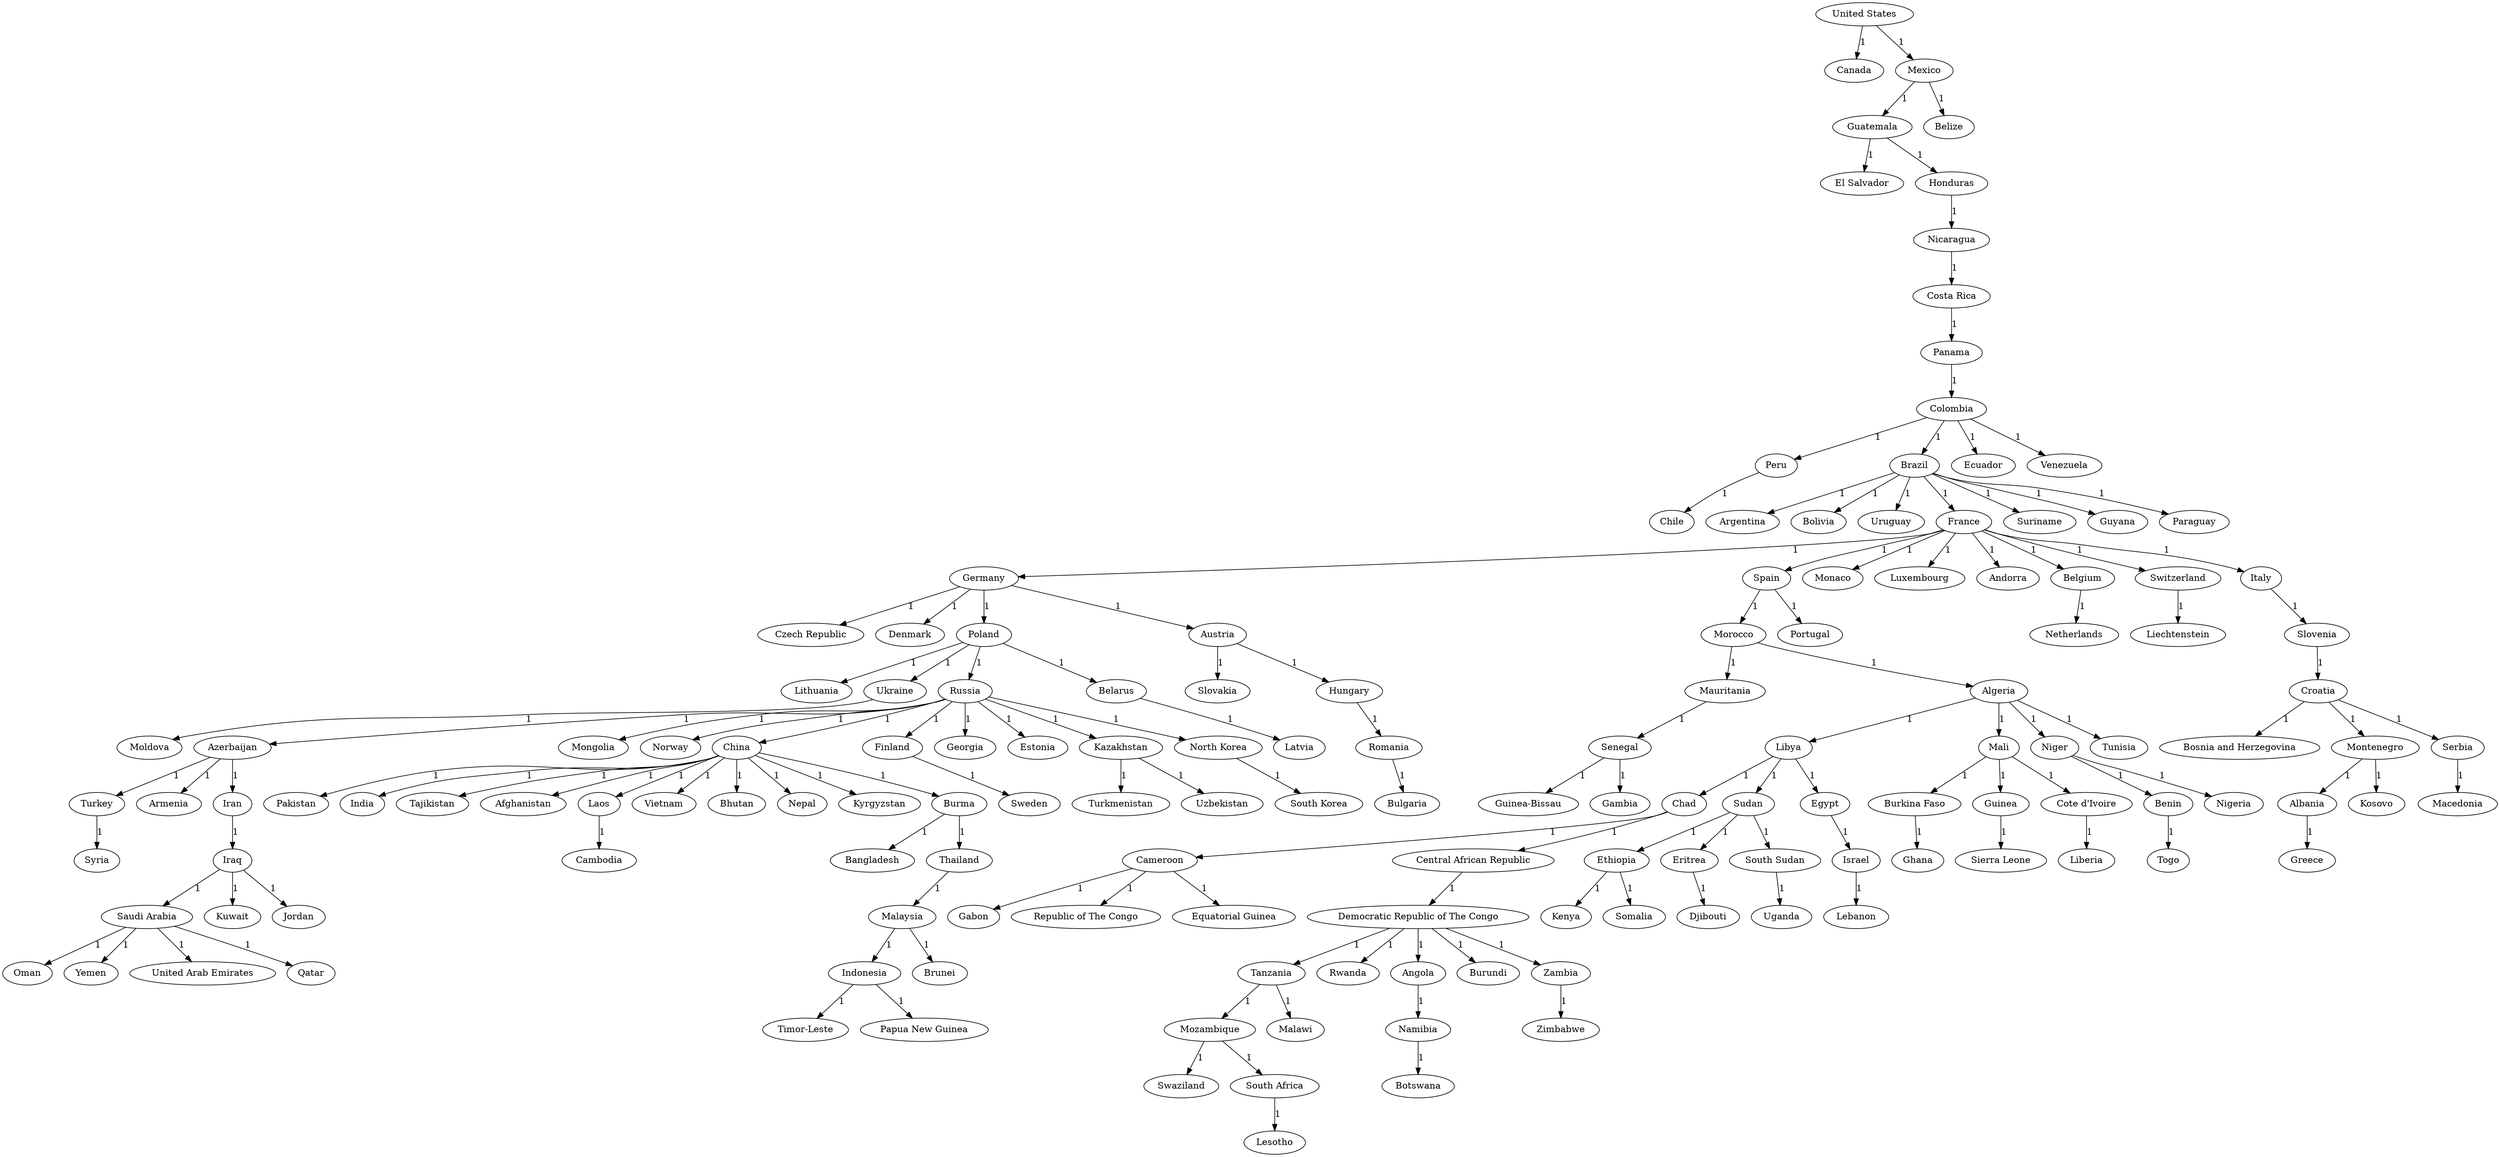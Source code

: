 digraph graphname {
Canada;
Turkmenistan;
Lithuania;
Cambodia;
Ethiopia;
Swaziland;
Argentina;
Bolivia;
Cameroon;
"Burkina Faso";
Ghana;
"Saudi Arabia";
Slovenia;
Guatemala;
"Bosnia and Herzegovina";
Guinea;
Germany;
Spain;
Liberia;
Netherlands;
Oman;
Tanzania;
Gabon;
Monaco;
Yemen;
Pakistan;
Albania;
"United Arab Emirates";
Uruguay;
India;
Azerbaijan;
Lesotho;
Kenya;
"South Korea";
Tajikistan;
Turkey;
Afghanistan;
"Czech Republic";
Mauritania;
Mongolia;
France;
Rwanda;
Slovakia;
Somalia;
Peru;
Laos;
Norway;
"Cote d'Ivoire";
Benin;
"Democratic Republic of The Congo";
Montenegro;
Togo;
China;
Armenia;
Ukraine;
Finland;
Libya;
Indonesia;
"Central African Republic";
"Republic of The Congo";
"United States";
Liechtenstein;
Vietnam;
Mali;
Russia;
Bulgaria;
Romania;
Angola;
Chad;
"South Africa";
Sweden;
Malaysia;
Senegal;
Mozambique;
Uganda;
Hungary;
Niger;
Brazil;
Kuwait;
Panama;
"Costa Rica";
Luxembourg;
Andorra;
Nigeria;
Ecuador;
Bangladesh;
Brunei;
Belarus;
Iran;
Algeria;
"El Salvador";
Chile;
Belgium;
Thailand;
Belize;
"Sierra Leone";
Georgia;
Denmark;
Poland;
Moldova;
Morocco;
Croatia;
"Guinea-Bissau";
Switzerland;
Iraq;
Portugal;
Estonia;
Kosovo;
Mexico;
Lebanon;
Uzbekistan;
Tunisia;
Djibouti;
"Timor-Leste";
Colombia;
Burundi;
Nicaragua;
Qatar;
Italy;
Bhutan;
Sudan;
Nepal;
Suriname;
Venezuela;
Israel;
Zambia;
Austria;
"Papua New Guinea";
Malawi;
Zimbabwe;
Jordan;
Gambia;
Kazakhstan;
Eritrea;
Kyrgyzstan;
Macedonia;
"North Korea";
Latvia;
"South Sudan";
Guyana;
Syria;
Burma;
Honduras;
"Equatorial Guinea";
Egypt;
Serbia;
Greece;
Paraguay;
Namibia;
Botswana;
Ethiopia -> Kenya  [weight=1, label=1];
Ethiopia -> Somalia  [weight=1, label=1];
Cameroon -> Gabon  [weight=1, label=1];
Cameroon -> "Republic of The Congo"  [weight=1, label=1];
Cameroon -> "Equatorial Guinea"  [weight=1, label=1];
"Burkina Faso" -> Ghana  [weight=1, label=1];
"Saudi Arabia" -> Oman  [weight=1, label=1];
"Saudi Arabia" -> Yemen  [weight=1, label=1];
"Saudi Arabia" -> "United Arab Emirates"  [weight=1, label=1];
"Saudi Arabia" -> Qatar  [weight=1, label=1];
Slovenia -> Croatia  [weight=1, label=1];
Guatemala -> "El Salvador"  [weight=1, label=1];
Guatemala -> Honduras  [weight=1, label=1];
Guinea -> "Sierra Leone"  [weight=1, label=1];
Germany -> "Czech Republic"  [weight=1, label=1];
Germany -> Denmark  [weight=1, label=1];
Germany -> Poland  [weight=1, label=1];
Germany -> Austria  [weight=1, label=1];
Spain -> Morocco  [weight=1, label=1];
Spain -> Portugal  [weight=1, label=1];
Tanzania -> Mozambique  [weight=1, label=1];
Tanzania -> Malawi  [weight=1, label=1];
Albania -> Greece  [weight=1, label=1];
Azerbaijan -> Turkey  [weight=1, label=1];
Azerbaijan -> Armenia  [weight=1, label=1];
Azerbaijan -> Iran  [weight=1, label=1];
Turkey -> Syria  [weight=1, label=1];
Mauritania -> Senegal  [weight=1, label=1];
France -> Spain  [weight=1, label=1];
France -> Monaco  [weight=1, label=1];
France -> Luxembourg  [weight=1, label=1];
France -> Andorra  [weight=1, label=1];
France -> Belgium  [weight=1, label=1];
France -> Switzerland  [weight=1, label=1];
France -> Italy  [weight=1, label=1];
France -> Germany  [weight=1, label=1];
Peru -> Chile  [weight=1, label=1];
Laos -> Cambodia  [weight=1, label=1];
"Cote d'Ivoire" -> Liberia  [weight=1, label=1];
Benin -> Togo  [weight=1, label=1];
"Democratic Republic of The Congo" -> Tanzania  [weight=1, label=1];
"Democratic Republic of The Congo" -> Rwanda  [weight=1, label=1];
"Democratic Republic of The Congo" -> Angola  [weight=1, label=1];
"Democratic Republic of The Congo" -> Burundi  [weight=1, label=1];
"Democratic Republic of The Congo" -> Zambia  [weight=1, label=1];
Montenegro -> Albania  [weight=1, label=1];
Montenegro -> Kosovo  [weight=1, label=1];
China -> Pakistan  [weight=1, label=1];
China -> India  [weight=1, label=1];
China -> Tajikistan  [weight=1, label=1];
China -> Afghanistan  [weight=1, label=1];
China -> Laos  [weight=1, label=1];
China -> Vietnam  [weight=1, label=1];
China -> Bhutan  [weight=1, label=1];
China -> Nepal  [weight=1, label=1];
China -> Kyrgyzstan  [weight=1, label=1];
China -> Burma  [weight=1, label=1];
Ukraine -> Moldova  [weight=1, label=1];
Finland -> Sweden  [weight=1, label=1];
Libya -> Chad  [weight=1, label=1];
Libya -> Egypt  [weight=1, label=1];
Libya -> Sudan  [weight=1, label=1];
Indonesia -> "Timor-Leste"  [weight=1, label=1];
Indonesia -> "Papua New Guinea"  [weight=1, label=1];
"Central African Republic" -> "Democratic Republic of The Congo"  [weight=1, label=1];
"United States" -> Canada  [weight=1, label=1];
"United States" -> Mexico  [weight=1, label=1];
Mali -> "Burkina Faso"  [weight=1, label=1];
Mali -> "Cote d'Ivoire"  [weight=1, label=1];
Mali -> Guinea  [weight=1, label=1];
Russia -> Azerbaijan  [weight=1, label=1];
Russia -> Mongolia  [weight=1, label=1];
Russia -> Norway  [weight=1, label=1];
Russia -> China  [weight=1, label=1];
Russia -> Finland  [weight=1, label=1];
Russia -> Georgia  [weight=1, label=1];
Russia -> Estonia  [weight=1, label=1];
Russia -> Kazakhstan  [weight=1, label=1];
Russia -> "North Korea"  [weight=1, label=1];
Romania -> Bulgaria  [weight=1, label=1];
Angola -> Namibia  [weight=1, label=1];
Chad -> Cameroon  [weight=1, label=1];
Chad -> "Central African Republic"  [weight=1, label=1];
"South Africa" -> Lesotho  [weight=1, label=1];
Malaysia -> Indonesia  [weight=1, label=1];
Malaysia -> Brunei  [weight=1, label=1];
Senegal -> "Guinea-Bissau"  [weight=1, label=1];
Senegal -> Gambia  [weight=1, label=1];
Mozambique -> Swaziland  [weight=1, label=1];
Mozambique -> "South Africa"  [weight=1, label=1];
Hungary -> Romania  [weight=1, label=1];
Niger -> Benin  [weight=1, label=1];
Niger -> Nigeria  [weight=1, label=1];
Brazil -> Argentina  [weight=1, label=1];
Brazil -> Bolivia  [weight=1, label=1];
Brazil -> France  [weight=1, label=1];
Brazil -> Uruguay  [weight=1, label=1];
Brazil -> Suriname  [weight=1, label=1];
Brazil -> Guyana  [weight=1, label=1];
Brazil -> Paraguay  [weight=1, label=1];
Panama -> Colombia  [weight=1, label=1];
"Costa Rica" -> Panama  [weight=1, label=1];
Belarus -> Latvia  [weight=1, label=1];
Iran -> Iraq  [weight=1, label=1];
Algeria -> Libya  [weight=1, label=1];
Algeria -> Mali  [weight=1, label=1];
Algeria -> Niger  [weight=1, label=1];
Algeria -> Tunisia  [weight=1, label=1];
Belgium -> Netherlands  [weight=1, label=1];
Thailand -> Malaysia  [weight=1, label=1];
Poland -> Lithuania  [weight=1, label=1];
Poland -> Ukraine  [weight=1, label=1];
Poland -> Russia  [weight=1, label=1];
Poland -> Belarus  [weight=1, label=1];
Morocco -> Algeria  [weight=1, label=1];
Morocco -> Mauritania  [weight=1, label=1];
Croatia -> "Bosnia and Herzegovina"  [weight=1, label=1];
Croatia -> Montenegro  [weight=1, label=1];
Croatia -> Serbia  [weight=1, label=1];
Switzerland -> Liechtenstein  [weight=1, label=1];
Iraq -> "Saudi Arabia"  [weight=1, label=1];
Iraq -> Kuwait  [weight=1, label=1];
Iraq -> Jordan  [weight=1, label=1];
Mexico -> Guatemala  [weight=1, label=1];
Mexico -> Belize  [weight=1, label=1];
Colombia -> Peru  [weight=1, label=1];
Colombia -> Brazil  [weight=1, label=1];
Colombia -> Ecuador  [weight=1, label=1];
Colombia -> Venezuela  [weight=1, label=1];
Nicaragua -> "Costa Rica"  [weight=1, label=1];
Italy -> Slovenia  [weight=1, label=1];
Sudan -> Ethiopia  [weight=1, label=1];
Sudan -> Eritrea  [weight=1, label=1];
Sudan -> "South Sudan"  [weight=1, label=1];
Israel -> Lebanon  [weight=1, label=1];
Zambia -> Zimbabwe  [weight=1, label=1];
Austria -> Slovakia  [weight=1, label=1];
Austria -> Hungary  [weight=1, label=1];
Kazakhstan -> Turkmenistan  [weight=1, label=1];
Kazakhstan -> Uzbekistan  [weight=1, label=1];
Eritrea -> Djibouti  [weight=1, label=1];
"North Korea" -> "South Korea"  [weight=1, label=1];
"South Sudan" -> Uganda  [weight=1, label=1];
Burma -> Bangladesh  [weight=1, label=1];
Burma -> Thailand  [weight=1, label=1];
Honduras -> Nicaragua  [weight=1, label=1];
Egypt -> Israel  [weight=1, label=1];
Serbia -> Macedonia  [weight=1, label=1];
Namibia -> Botswana  [weight=1, label=1];
}
